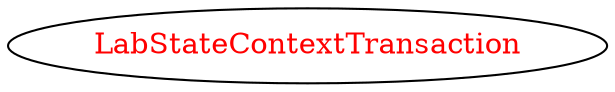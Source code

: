 digraph dependencyGraph {
 concentrate=true;
 ranksep="2.0";
 rankdir="LR"; 
 splines="ortho";
"LabStateContextTransaction" [fontcolor="red"];
}